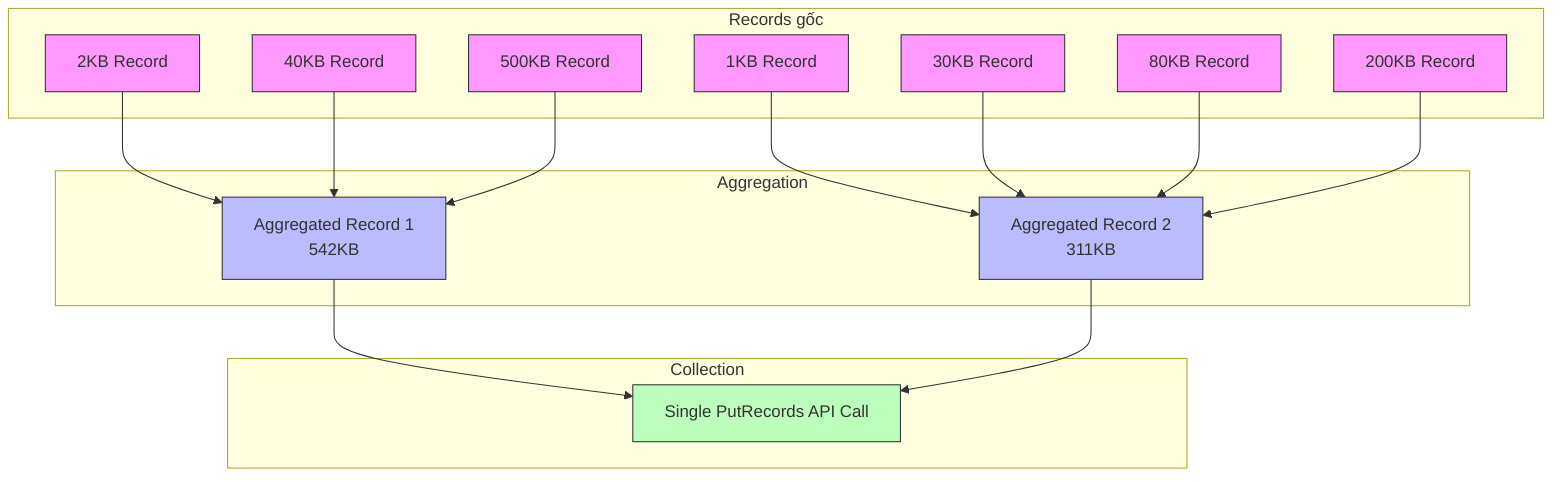 flowchart TB
    subgraph "Records gốc"
        R1[2KB Record]
        R2[40KB Record]
        R3[500KB Record]
        R4[1KB Record]
        R5[30KB Record]
        R6[80KB Record]
        R7[200KB Record]
    end

    subgraph "Aggregation"
        A1[Aggregated Record 1<br/>542KB]
        A2[Aggregated Record 2<br/>311KB]
    end

    subgraph "Collection"
        C1[Single PutRecords API Call]
    end

    R1 & R2 & R3 --> A1
    R4 & R5 & R6 & R7 --> A2
    A1 & A2 --> C1

    style R1 fill:#f9f,stroke:#333
    style R2 fill:#f9f,stroke:#333
    style R3 fill:#f9f,stroke:#333
    style R4 fill:#f9f,stroke:#333
    style R5 fill:#f9f,stroke:#333
    style R6 fill:#f9f,stroke:#333
    style R7 fill:#f9f,stroke:#333
    style A1 fill:#bbf,stroke:#333
    style A2 fill:#bbf,stroke:#333
    style C1 fill:#bfb,stroke:#333